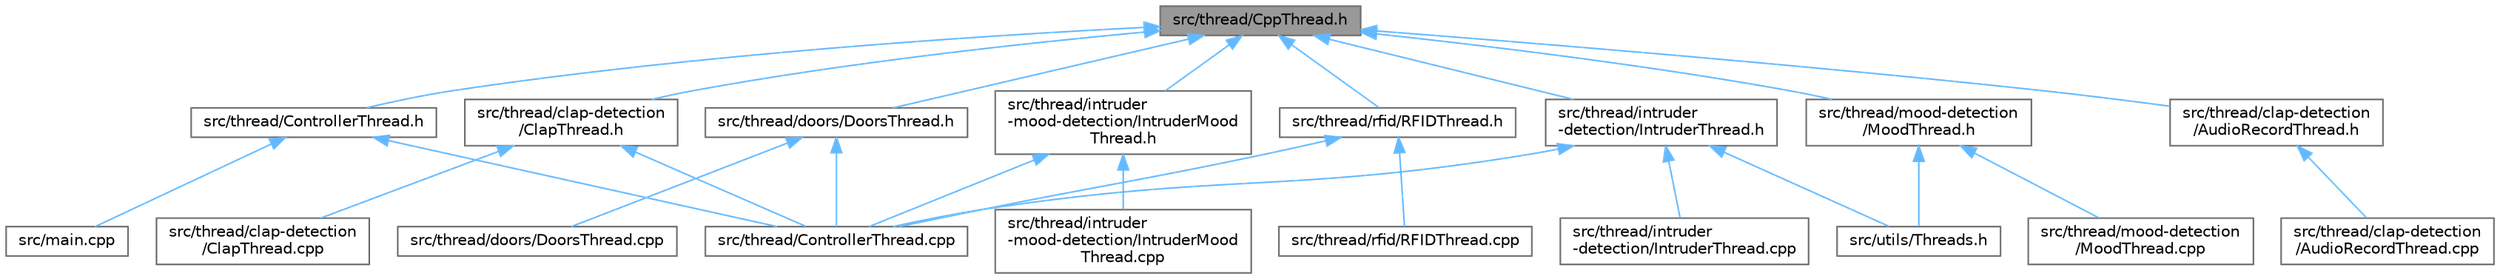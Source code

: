 digraph "src/thread/CppThread.h"
{
 // LATEX_PDF_SIZE
  bgcolor="transparent";
  edge [fontname=Helvetica,fontsize=10,labelfontname=Helvetica,labelfontsize=10];
  node [fontname=Helvetica,fontsize=10,shape=box,height=0.2,width=0.4];
  Node1 [label="src/thread/CppThread.h",height=0.2,width=0.4,color="gray40", fillcolor="grey60", style="filled", fontcolor="black",tooltip=" "];
  Node1 -> Node2 [dir="back",color="steelblue1",style="solid"];
  Node2 [label="src/thread/ControllerThread.h",height=0.2,width=0.4,color="grey40", fillcolor="white", style="filled",URL="$_controller_thread_8h.html",tooltip=" "];
  Node2 -> Node3 [dir="back",color="steelblue1",style="solid"];
  Node3 [label="src/main.cpp",height=0.2,width=0.4,color="grey40", fillcolor="white", style="filled",URL="$src_2main_8cpp.html",tooltip=" "];
  Node2 -> Node4 [dir="back",color="steelblue1",style="solid"];
  Node4 [label="src/thread/ControllerThread.cpp",height=0.2,width=0.4,color="grey40", fillcolor="white", style="filled",URL="$_controller_thread_8cpp.html",tooltip=" "];
  Node1 -> Node5 [dir="back",color="steelblue1",style="solid"];
  Node5 [label="src/thread/clap-detection\l/AudioRecordThread.h",height=0.2,width=0.4,color="grey40", fillcolor="white", style="filled",URL="$_audio_record_thread_8h.html",tooltip=" "];
  Node5 -> Node6 [dir="back",color="steelblue1",style="solid"];
  Node6 [label="src/thread/clap-detection\l/AudioRecordThread.cpp",height=0.2,width=0.4,color="grey40", fillcolor="white", style="filled",URL="$_audio_record_thread_8cpp.html",tooltip=" "];
  Node1 -> Node7 [dir="back",color="steelblue1",style="solid"];
  Node7 [label="src/thread/clap-detection\l/ClapThread.h",height=0.2,width=0.4,color="grey40", fillcolor="white", style="filled",URL="$_clap_thread_8h.html",tooltip=" "];
  Node7 -> Node4 [dir="back",color="steelblue1",style="solid"];
  Node7 -> Node8 [dir="back",color="steelblue1",style="solid"];
  Node8 [label="src/thread/clap-detection\l/ClapThread.cpp",height=0.2,width=0.4,color="grey40", fillcolor="white", style="filled",URL="$_clap_thread_8cpp.html",tooltip=" "];
  Node1 -> Node9 [dir="back",color="steelblue1",style="solid"];
  Node9 [label="src/thread/doors/DoorsThread.h",height=0.2,width=0.4,color="grey40", fillcolor="white", style="filled",URL="$_doors_thread_8h.html",tooltip=" "];
  Node9 -> Node4 [dir="back",color="steelblue1",style="solid"];
  Node9 -> Node10 [dir="back",color="steelblue1",style="solid"];
  Node10 [label="src/thread/doors/DoorsThread.cpp",height=0.2,width=0.4,color="grey40", fillcolor="white", style="filled",URL="$_doors_thread_8cpp.html",tooltip=" "];
  Node1 -> Node11 [dir="back",color="steelblue1",style="solid"];
  Node11 [label="src/thread/intruder\l-detection/IntruderThread.h",height=0.2,width=0.4,color="grey40", fillcolor="white", style="filled",URL="$_intruder_thread_8h.html",tooltip=" "];
  Node11 -> Node4 [dir="back",color="steelblue1",style="solid"];
  Node11 -> Node12 [dir="back",color="steelblue1",style="solid"];
  Node12 [label="src/thread/intruder\l-detection/IntruderThread.cpp",height=0.2,width=0.4,color="grey40", fillcolor="white", style="filled",URL="$_intruder_thread_8cpp.html",tooltip=" "];
  Node11 -> Node13 [dir="back",color="steelblue1",style="solid"];
  Node13 [label="src/utils/Threads.h",height=0.2,width=0.4,color="grey40", fillcolor="white", style="filled",URL="$_threads_8h.html",tooltip=" "];
  Node1 -> Node14 [dir="back",color="steelblue1",style="solid"];
  Node14 [label="src/thread/intruder\l-mood-detection/IntruderMood\lThread.h",height=0.2,width=0.4,color="grey40", fillcolor="white", style="filled",URL="$_intruder_mood_thread_8h.html",tooltip=" "];
  Node14 -> Node4 [dir="back",color="steelblue1",style="solid"];
  Node14 -> Node15 [dir="back",color="steelblue1",style="solid"];
  Node15 [label="src/thread/intruder\l-mood-detection/IntruderMood\lThread.cpp",height=0.2,width=0.4,color="grey40", fillcolor="white", style="filled",URL="$_intruder_mood_thread_8cpp.html",tooltip=" "];
  Node1 -> Node16 [dir="back",color="steelblue1",style="solid"];
  Node16 [label="src/thread/mood-detection\l/MoodThread.h",height=0.2,width=0.4,color="grey40", fillcolor="white", style="filled",URL="$_mood_thread_8h.html",tooltip=" "];
  Node16 -> Node17 [dir="back",color="steelblue1",style="solid"];
  Node17 [label="src/thread/mood-detection\l/MoodThread.cpp",height=0.2,width=0.4,color="grey40", fillcolor="white", style="filled",URL="$_mood_thread_8cpp.html",tooltip=" "];
  Node16 -> Node13 [dir="back",color="steelblue1",style="solid"];
  Node1 -> Node18 [dir="back",color="steelblue1",style="solid"];
  Node18 [label="src/thread/rfid/RFIDThread.h",height=0.2,width=0.4,color="grey40", fillcolor="white", style="filled",URL="$_r_f_i_d_thread_8h.html",tooltip=" "];
  Node18 -> Node4 [dir="back",color="steelblue1",style="solid"];
  Node18 -> Node19 [dir="back",color="steelblue1",style="solid"];
  Node19 [label="src/thread/rfid/RFIDThread.cpp",height=0.2,width=0.4,color="grey40", fillcolor="white", style="filled",URL="$_r_f_i_d_thread_8cpp.html",tooltip=" "];
}
